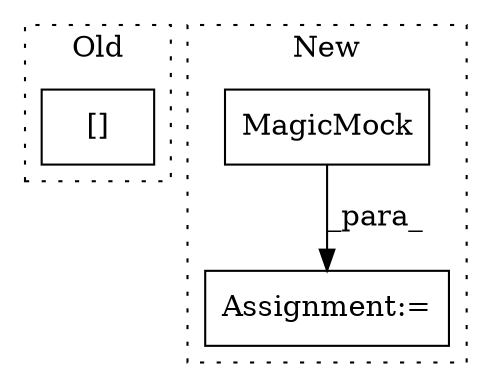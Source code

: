 digraph G {
subgraph cluster0 {
1 [label="[]" a="2" s="936,989" l="19,2" shape="box"];
label = "Old";
style="dotted";
}
subgraph cluster1 {
2 [label="MagicMock" a="32" s="3404,3415" l="10,1" shape="box"];
3 [label="Assignment:=" a="7" s="3403" l="1" shape="box"];
label = "New";
style="dotted";
}
2 -> 3 [label="_para_"];
}